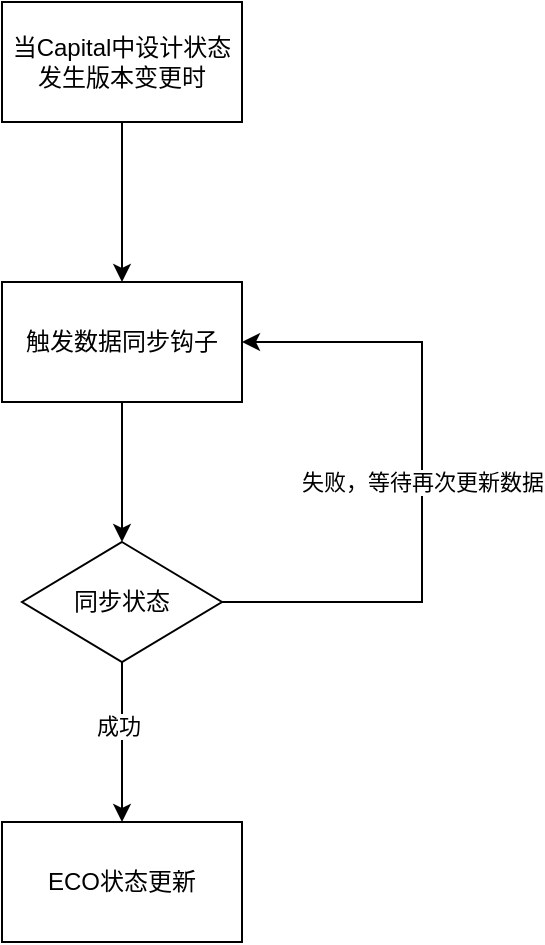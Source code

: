 <mxfile version="21.1.1" type="github">
  <diagram name="第 1 页" id="uBlgRFIY1XHlB8bryxr7">
    <mxGraphModel dx="1314" dy="842" grid="1" gridSize="10" guides="1" tooltips="1" connect="1" arrows="1" fold="1" page="1" pageScale="1" pageWidth="827" pageHeight="1169" math="0" shadow="0">
      <root>
        <mxCell id="0" />
        <mxCell id="1" parent="0" />
        <mxCell id="ch1BfoKEqLtnvXCTVAXw-4" value="" style="edgeStyle=orthogonalEdgeStyle;rounded=0;orthogonalLoop=1;jettySize=auto;html=1;" edge="1" parent="1" source="ch1BfoKEqLtnvXCTVAXw-1" target="ch1BfoKEqLtnvXCTVAXw-3">
          <mxGeometry relative="1" as="geometry" />
        </mxCell>
        <mxCell id="ch1BfoKEqLtnvXCTVAXw-1" value="当Capital中设计状态发生版本变更时" style="rounded=0;whiteSpace=wrap;html=1;" vertex="1" parent="1">
          <mxGeometry x="330" y="120" width="120" height="60" as="geometry" />
        </mxCell>
        <mxCell id="ch1BfoKEqLtnvXCTVAXw-6" value="" style="edgeStyle=orthogonalEdgeStyle;rounded=0;orthogonalLoop=1;jettySize=auto;html=1;" edge="1" parent="1" source="ch1BfoKEqLtnvXCTVAXw-3" target="ch1BfoKEqLtnvXCTVAXw-5">
          <mxGeometry relative="1" as="geometry" />
        </mxCell>
        <mxCell id="ch1BfoKEqLtnvXCTVAXw-3" value="触发数据同步钩子" style="whiteSpace=wrap;html=1;rounded=0;" vertex="1" parent="1">
          <mxGeometry x="330" y="260" width="120" height="60" as="geometry" />
        </mxCell>
        <mxCell id="ch1BfoKEqLtnvXCTVAXw-8" value="" style="edgeStyle=orthogonalEdgeStyle;rounded=0;orthogonalLoop=1;jettySize=auto;html=1;" edge="1" parent="1" source="ch1BfoKEqLtnvXCTVAXw-5" target="ch1BfoKEqLtnvXCTVAXw-7">
          <mxGeometry relative="1" as="geometry" />
        </mxCell>
        <mxCell id="ch1BfoKEqLtnvXCTVAXw-9" value="成功" style="edgeLabel;html=1;align=center;verticalAlign=middle;resizable=0;points=[];" vertex="1" connectable="0" parent="ch1BfoKEqLtnvXCTVAXw-8">
          <mxGeometry x="-0.212" y="-2" relative="1" as="geometry">
            <mxPoint as="offset" />
          </mxGeometry>
        </mxCell>
        <mxCell id="ch1BfoKEqLtnvXCTVAXw-10" value="失败，等待再次更新数据" style="edgeStyle=orthogonalEdgeStyle;rounded=0;orthogonalLoop=1;jettySize=auto;html=1;exitX=1;exitY=0.5;exitDx=0;exitDy=0;entryX=1;entryY=0.5;entryDx=0;entryDy=0;" edge="1" parent="1" source="ch1BfoKEqLtnvXCTVAXw-5" target="ch1BfoKEqLtnvXCTVAXw-3">
          <mxGeometry relative="1" as="geometry">
            <Array as="points">
              <mxPoint x="540" y="420" />
              <mxPoint x="540" y="290" />
            </Array>
          </mxGeometry>
        </mxCell>
        <mxCell id="ch1BfoKEqLtnvXCTVAXw-5" value="同步状态" style="rhombus;whiteSpace=wrap;html=1;rounded=0;" vertex="1" parent="1">
          <mxGeometry x="340" y="390" width="100" height="60" as="geometry" />
        </mxCell>
        <mxCell id="ch1BfoKEqLtnvXCTVAXw-7" value="ECO状态更新" style="whiteSpace=wrap;html=1;rounded=0;" vertex="1" parent="1">
          <mxGeometry x="330" y="530" width="120" height="60" as="geometry" />
        </mxCell>
      </root>
    </mxGraphModel>
  </diagram>
</mxfile>
